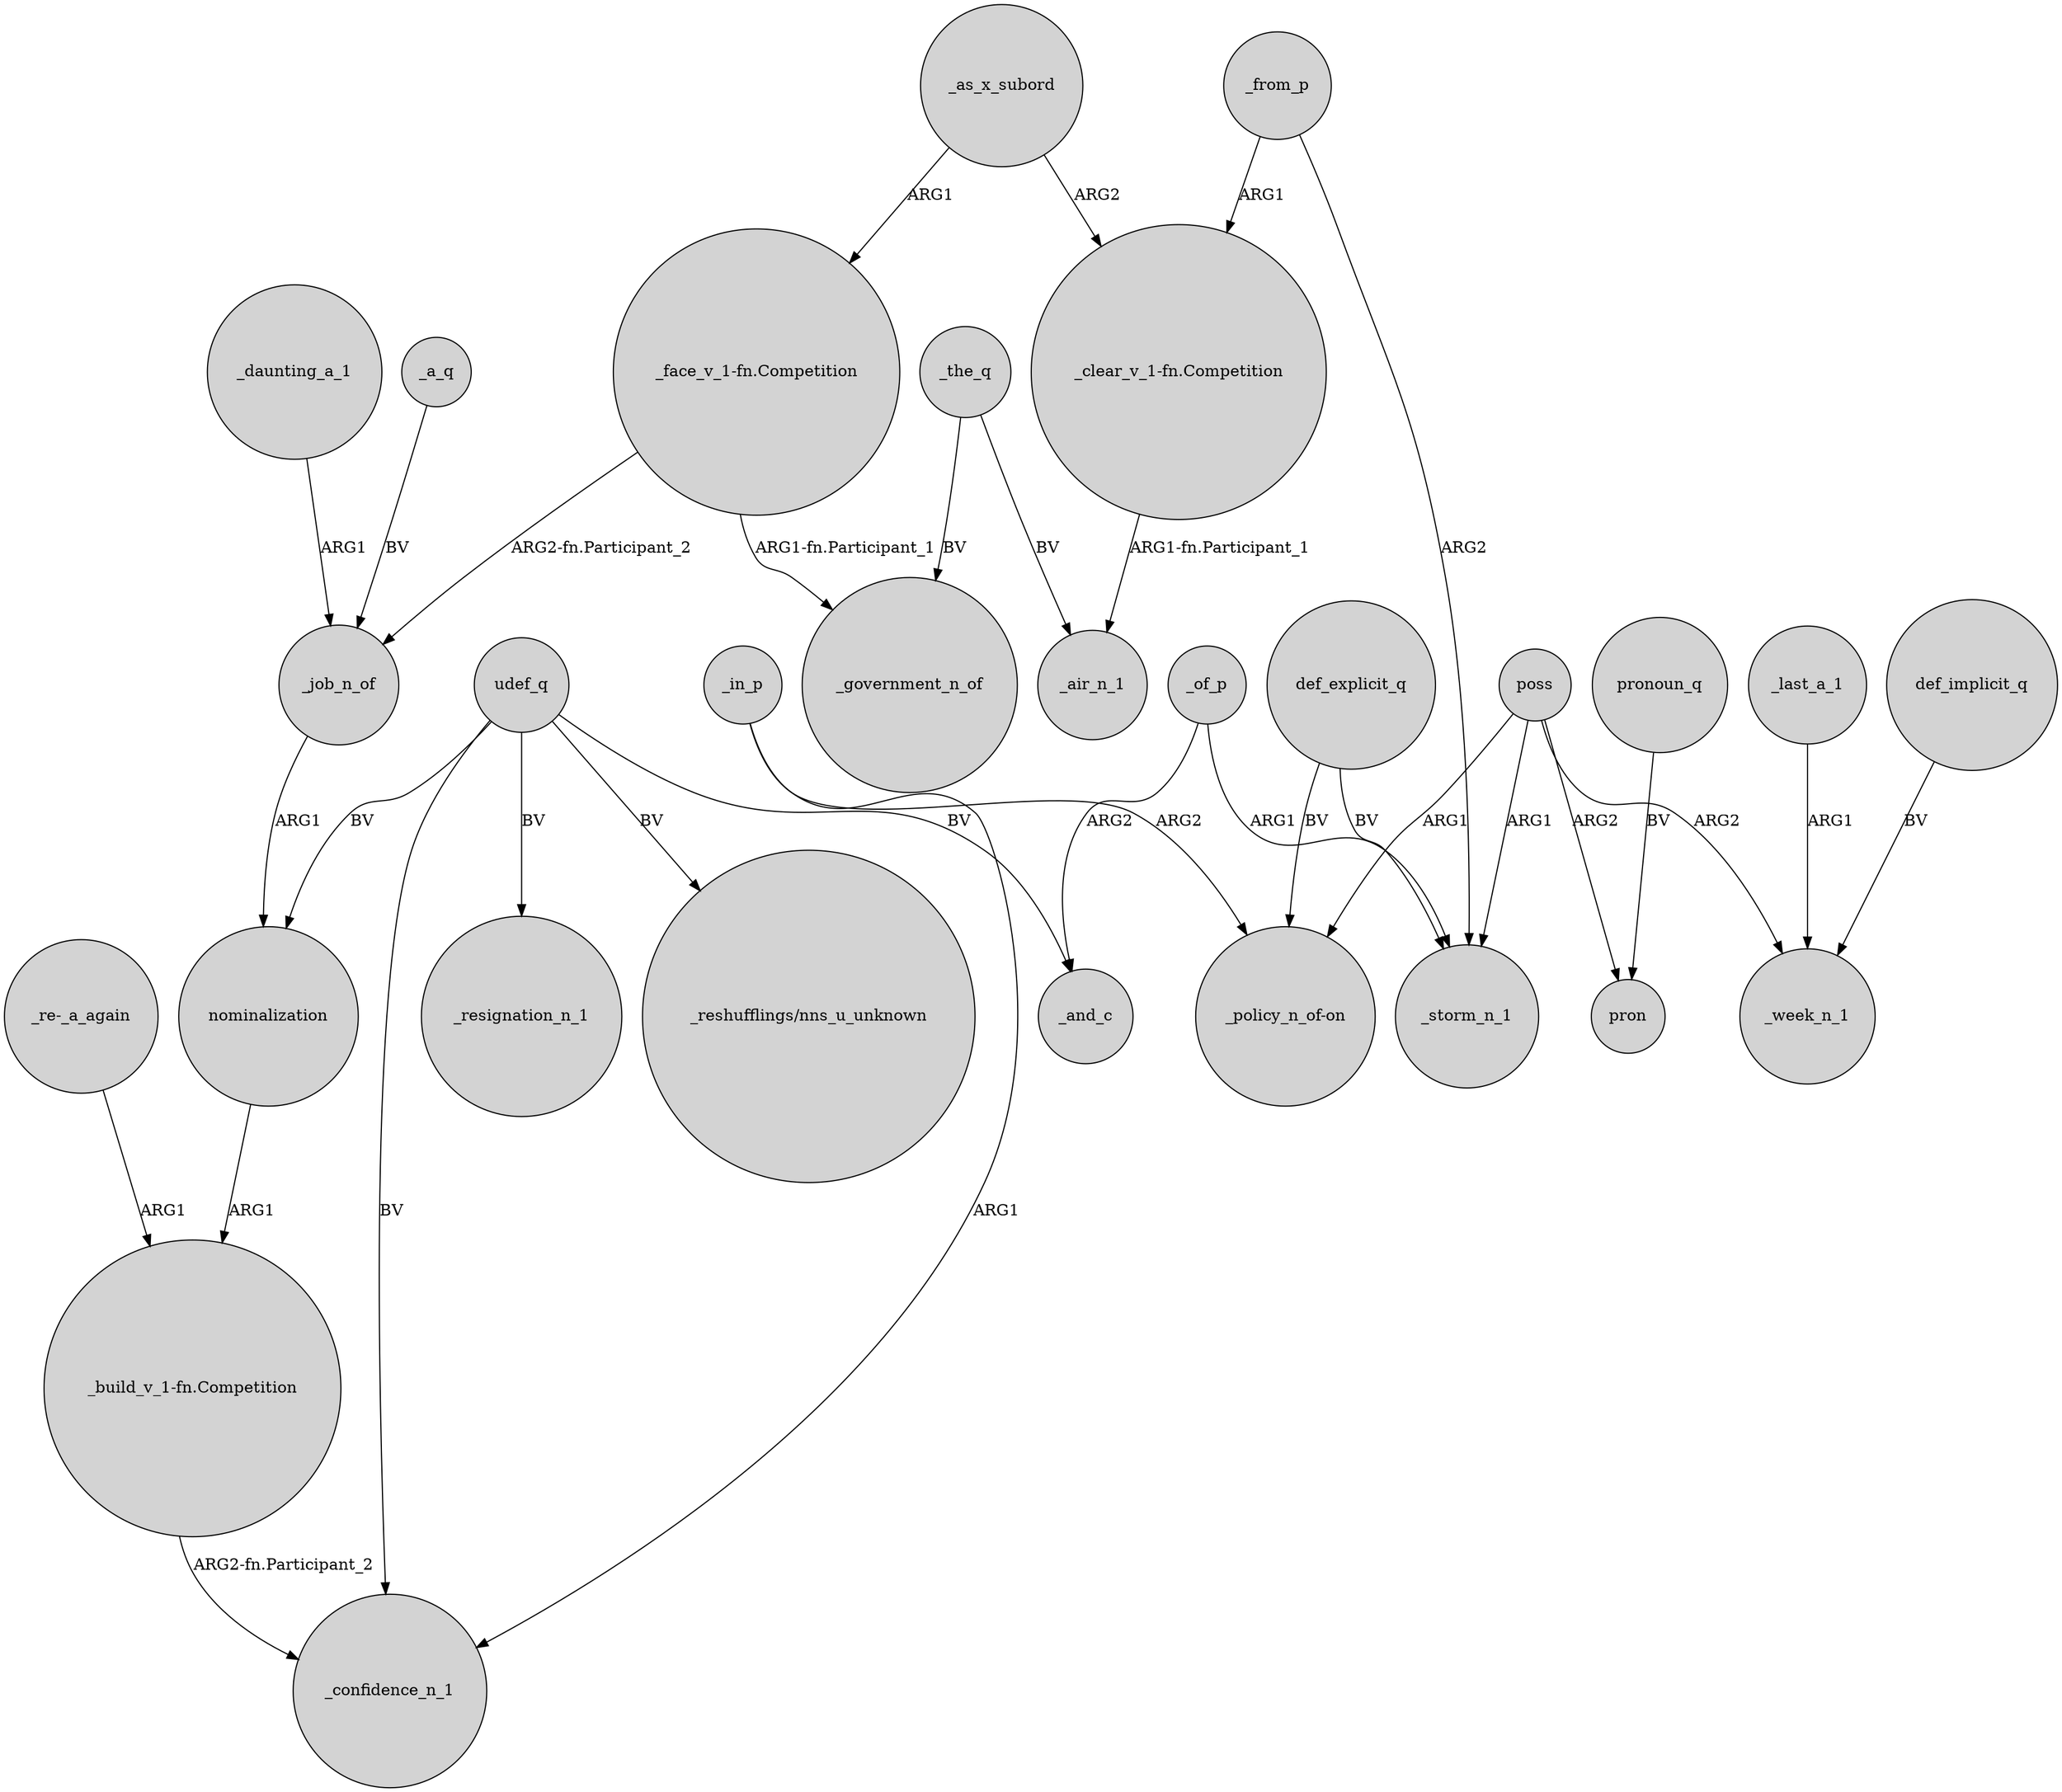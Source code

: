 digraph {
	node [shape=circle style=filled]
	udef_q -> _confidence_n_1 [label=BV]
	nominalization -> "_build_v_1-fn.Competition" [label=ARG1]
	_of_p -> _and_c [label=ARG2]
	poss -> _week_n_1 [label=ARG2]
	"_face_v_1-fn.Competition" -> _job_n_of [label="ARG2-fn.Participant_2"]
	_job_n_of -> nominalization [label=ARG1]
	udef_q -> nominalization [label=BV]
	udef_q -> _resignation_n_1 [label=BV]
	udef_q -> _and_c [label=BV]
	def_explicit_q -> _storm_n_1 [label=BV]
	_from_p -> "_clear_v_1-fn.Competition" [label=ARG1]
	"_face_v_1-fn.Competition" -> _government_n_of [label="ARG1-fn.Participant_1"]
	_of_p -> _storm_n_1 [label=ARG1]
	pronoun_q -> pron [label=BV]
	poss -> pron [label=ARG2]
	_last_a_1 -> _week_n_1 [label=ARG1]
	poss -> _storm_n_1 [label=ARG1]
	_in_p -> "_policy_n_of-on" [label=ARG2]
	def_implicit_q -> _week_n_1 [label=BV]
	_as_x_subord -> "_clear_v_1-fn.Competition" [label=ARG2]
	_daunting_a_1 -> _job_n_of [label=ARG1]
	"_re-_a_again" -> "_build_v_1-fn.Competition" [label=ARG1]
	_the_q -> _government_n_of [label=BV]
	_from_p -> _storm_n_1 [label=ARG2]
	_in_p -> _confidence_n_1 [label=ARG1]
	def_explicit_q -> "_policy_n_of-on" [label=BV]
	"_clear_v_1-fn.Competition" -> _air_n_1 [label="ARG1-fn.Participant_1"]
	udef_q -> "_reshufflings/nns_u_unknown" [label=BV]
	_a_q -> _job_n_of [label=BV]
	_as_x_subord -> "_face_v_1-fn.Competition" [label=ARG1]
	"_build_v_1-fn.Competition" -> _confidence_n_1 [label="ARG2-fn.Participant_2"]
	_the_q -> _air_n_1 [label=BV]
	poss -> "_policy_n_of-on" [label=ARG1]
}
